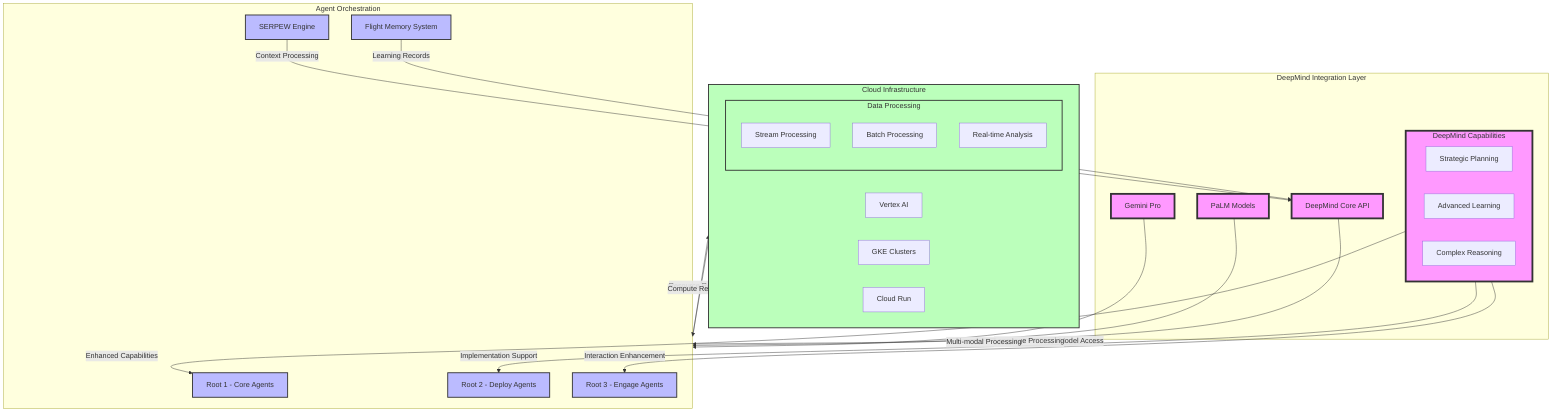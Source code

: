 graph TD
    subgraph DM[DeepMind Integration Layer]
        DMCore[DeepMind Core API]
        PaLM[PaLM Models]
        Gemini[Gemini Pro]
        
        subgraph DMCapabilities[DeepMind Capabilities]
            Planning[Strategic Planning]
            Learning[Advanced Learning]
            Reasoning[Complex Reasoning]
        end
    end
    
    subgraph AgentSystem[Agent Orchestration]
        Root1[Root 1 - Core Agents]
        Root2[Root 2 - Deploy Agents]
        Root3[Root 3 - Engage Agents]
        
        FMS[Flight Memory System]
        SERPEW[SERPEW Engine]
    end
    
    subgraph Infrastructure[Cloud Infrastructure]
        VertexAI[Vertex AI]
        GKE[GKE Clusters]
        CloudRun[Cloud Run]
        
        subgraph DataFlow[Data Processing]
            Streaming[Stream Processing]
            Batch[Batch Processing]
            RealTime[Real-time Analysis]
        end
    end
    
    DMCore --> |Model Access| AgentSystem
    PaLM --> |Language Processing| AgentSystem
    Gemini --> |Multi-modal Processing| AgentSystem
    
    AgentSystem --> |Resource Requests| Infrastructure
    Infrastructure --> |Compute Resources| AgentSystem
    
    DMCapabilities --> |Enhanced Capabilities| Root1
    DMCapabilities --> |Implementation Support| Root2
    DMCapabilities --> |Interaction Enhancement| Root3
    
    FMS --> |Learning Records| DMCore
    SERPEW --> |Context Processing| DMCore
    
    classDef deepmind fill:#f9f,stroke:#333,stroke-width:4px
    classDef agents fill:#bbf,stroke:#333,stroke-width:2px
    classDef infra fill:#bfb,stroke:#333,stroke-width:2px
    
    class DMCore,PaLM,Gemini,DMCapabilities deepmind
    class Root1,Root2,Root3,FMS,SERPEW agents
    class Infrastructure,DataFlow infra